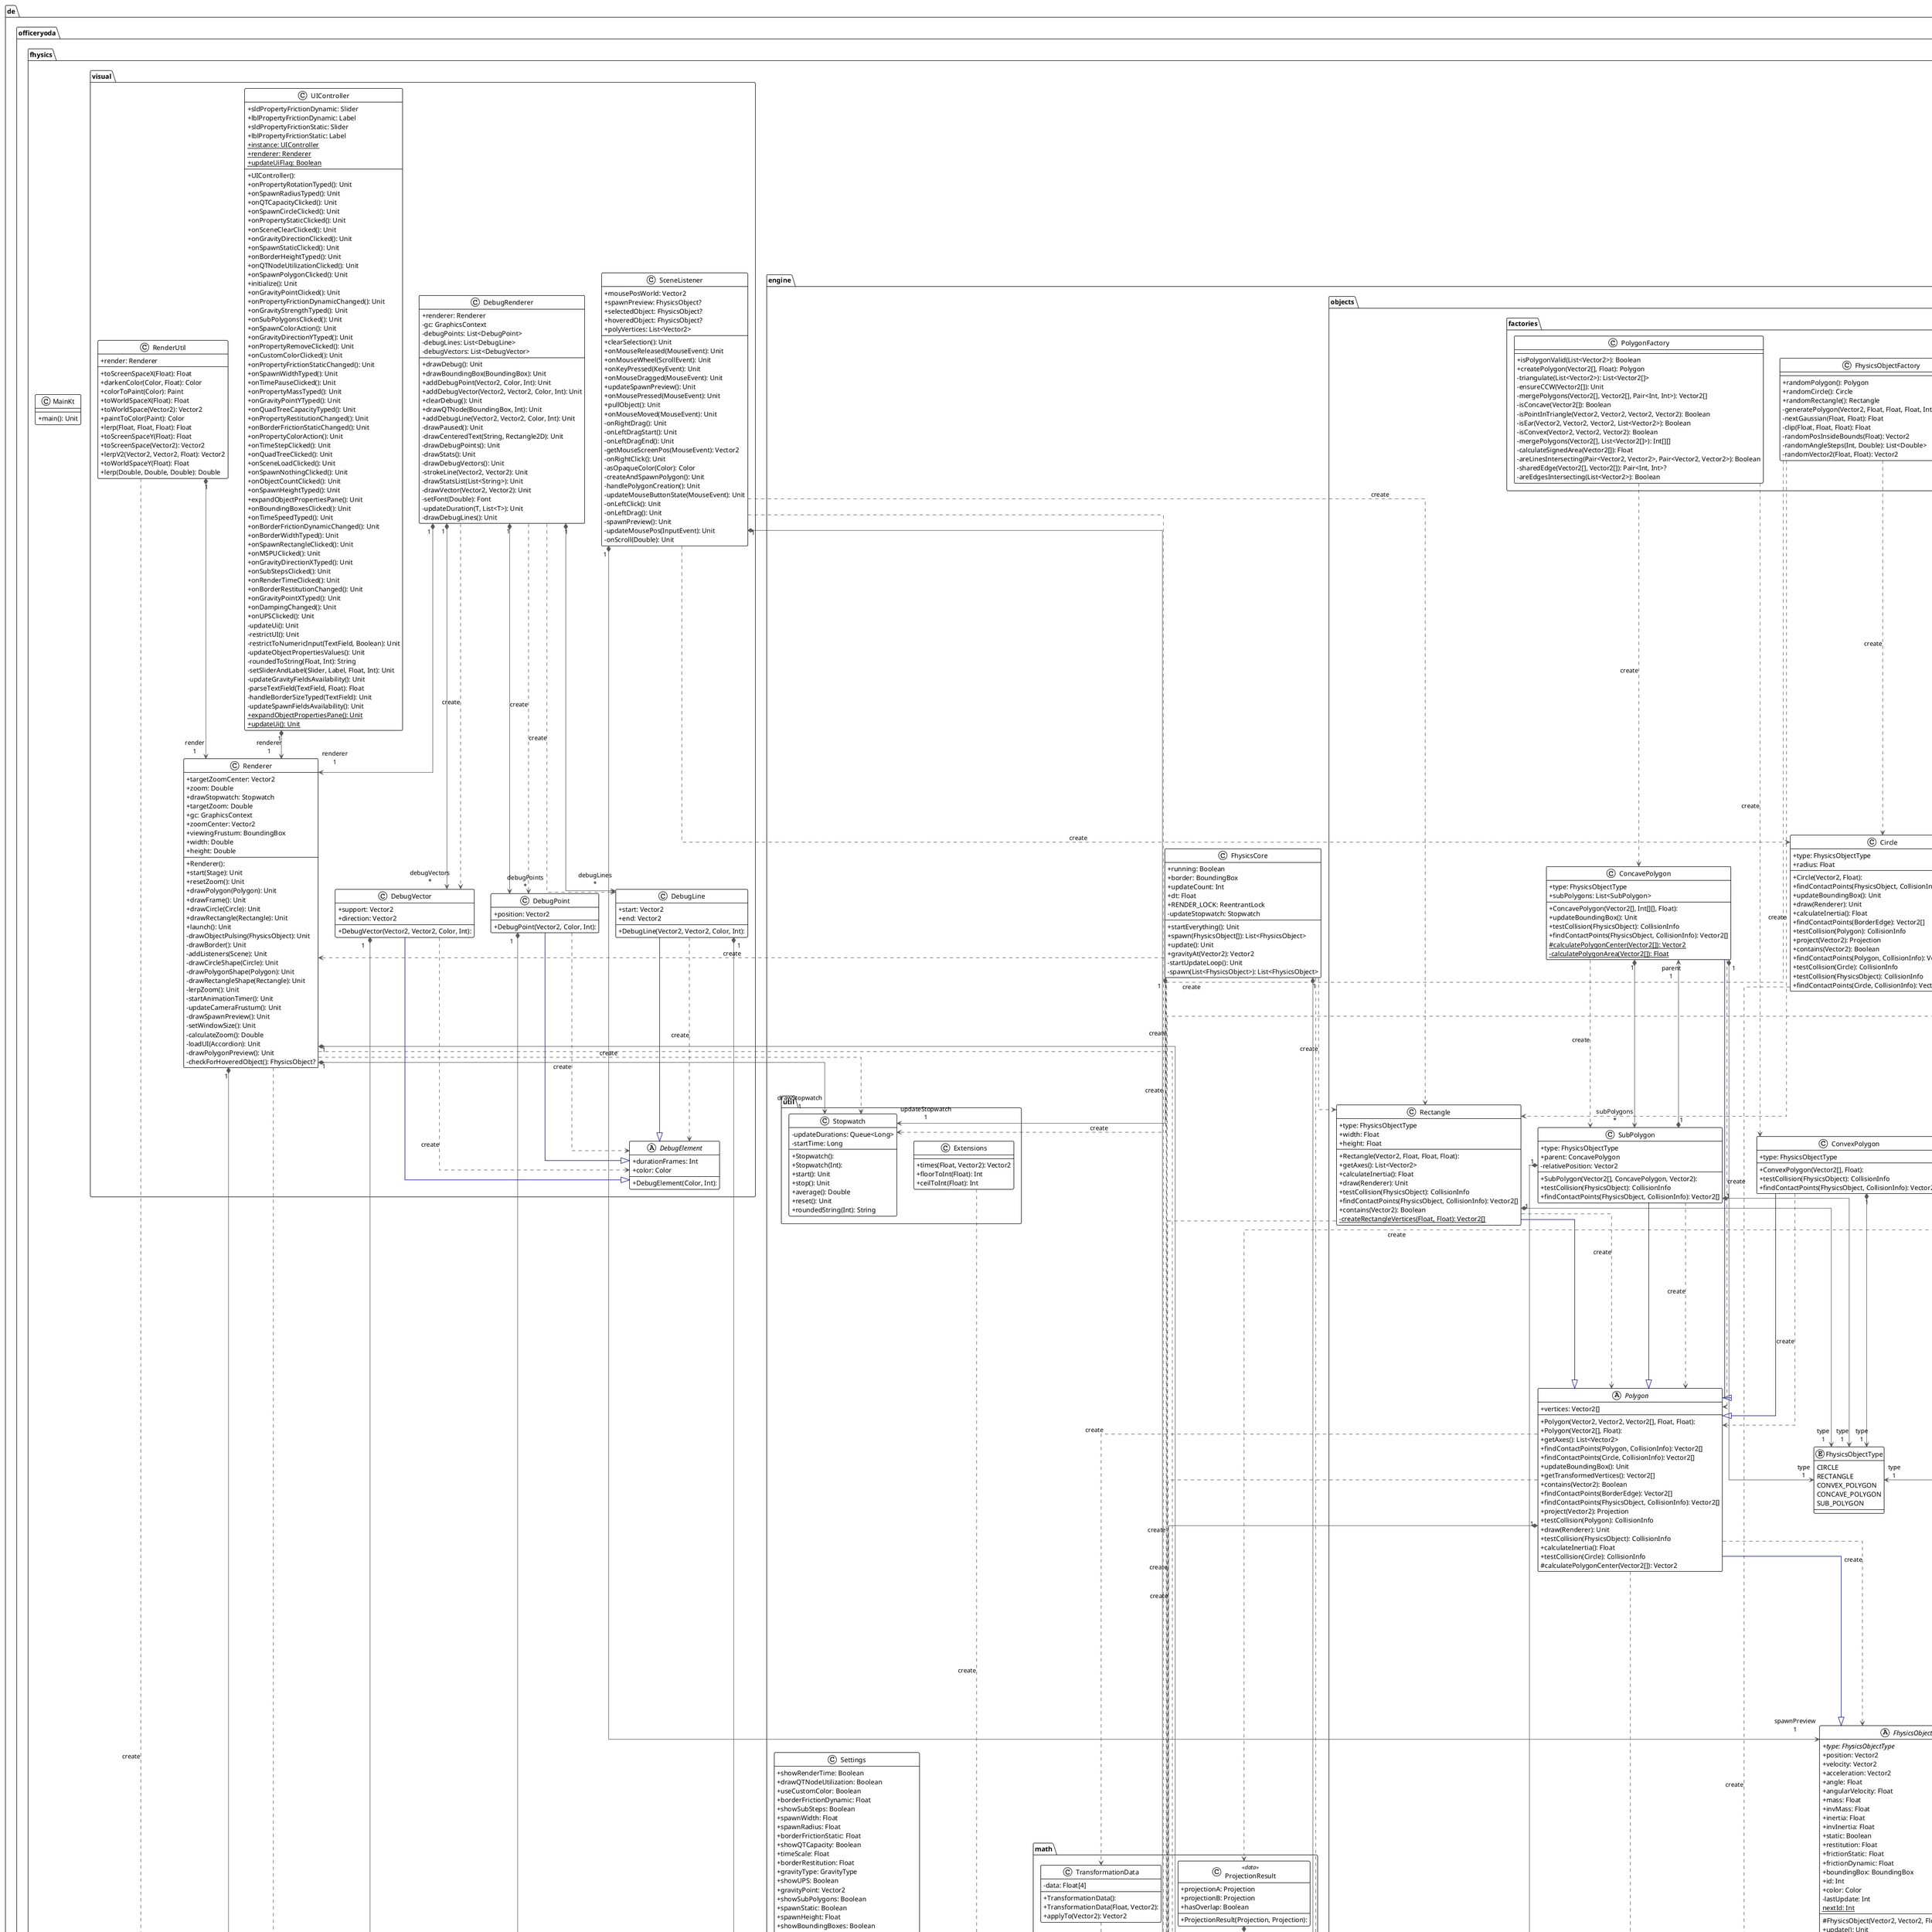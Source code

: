 @startuml

!theme plain
top to bottom direction
skinparam linetype ortho
skinparam classAttributeIconSize 0

class de.officeryoda.fhysics.engine.collision.BorderEdge << data >> {
    + normal: Vector2
    + borderPosition: Float
    + edgeCorner: Vector2
    + BorderEdge(Vector2, Float, Vector2):
    + testCollision(FhysicsObject): CollisionInfo
}

class de.officeryoda.fhysics.engine.collision.CollisionFinder {
    + testCollision(Circle, Circle): CollisionInfo
    + testCollision(Polygon, Polygon): CollisionInfo
    + testCollision(Polygon, Circle): CollisionInfo
    + getClosestPointOnLine(Vector2, Vector2, Vector2): Vector2
    - checkAxesForOverlap(List<Vector2>, Polygon, Circle): Boolean
    - testConcavePolygonCollision(ConcavePolygon, Circle): CollisionInfo
    - getUniqueAxes(Polygon, Polygon): List<Vector2>
    - testProjectionOverlap(Vector2, FhysicsObject, FhysicsObject): ProjectionResult
    - calculateOverlap(Circle, Circle, Vector2): Float
    - getClosestPoint(Polygon, Vector2): Vector2
    - findCollisionInfo(Polygon, Polygon, List<Vector2>): CollisionInfo
    - findDeepestCollision(Polygon, Polygon): CollisionInfo
    - testConcavePolygonCollision(Polygon, Polygon): CollisionInfo
}

class de.officeryoda.fhysics.engine.collision.CollisionInfo << data >> {
    + objA: FhysicsObject?
    + objB: FhysicsObject?
    + normal: Vector2
    + depth: Float
    + hasCollision: Boolean
    + CollisionInfo(FhysicsObject?, FhysicsObject?, Vector2, Float):
    + CollisionInfo():
}

class de.officeryoda.fhysics.engine.collision.CollisionSolver {
    + moveInsideBorder(FhysicsObject): Set<BorderEdge>
    + updateBorderObjects(): Unit
    + solveCollision(CollisionInfo): Unit
    + handleBorderCollisions(FhysicsObject): Unit
    - solveImpulseBorder(BorderEdge, FhysicsObject, Vector2[]): Float[]
    - solveFriction(FhysicsObject, FhysicsObject, Vector2[], Float[], Vector2): Unit
    - solveFrictionBorder(BorderEdge, FhysicsObject, Vector2[], Float[]): Unit
    - calculateFrictionMagnitude(Vector2, Vector2, FhysicsObject, FhysicsObject, Vector2, Vector2, Vector2[]): Float
    - applyImpulse(ArrayList<Vector2>, Vector2[], FhysicsObject): Unit
    - calculateImpulseMagnitude(FhysicsObject, FhysiscsObject, Vector2, Int, Float, Vector2, Vector2): Float
    - separateOverlappingObjects(CollisionInfo): Unit
    - calculateImpulseMagnitude(FhysicsObject, Vector2, Vector2, Float, Int): Float
    - calculateRelativeVelocity(FhysicsObject, FhysicsObject, Vector2, Vector2): Vector2
    - applyImpulses(ArrayList<Vector2>, Vector2[], FhysicsObject, FhysicsObject): Unit
    - solveImpulse(FhysicsObject, FhysicsObject, Vector2[], CollisionInfo): Float[]
    - processBorderContactPointsImpulse(Vector2[], FhysicsObject, Vector2, ArrayList<Vector2>): Float[]
    - applyCoulombsLaw(Float, Float, Vector2, Float, Float): Vector2
    - calculateFrictionMagnitude(Vector2, Vector2, FhysicsObject, Vector2, Vector2[]): Float
    - processObjectContactPointsImpulse(Vector2[], FhysicsObject, FhysicsObject, Vector2, ArrayList<Vector2>): Float[]
    - processObjectContactPointsFriction(Vector2[], FhysicsObject, FhysicsObject, Vector2, ArrayList<Vector2>, Float[]): Unit
    - applyFriction(ArrayList<Vector2>, FhysicsObject, Vector2[]): Unit
    - processBorderContactPointsFriction(Vector2[], FhysicsObject, Vector2, ArrayList<Vector2>, Float[]): Unit
    - clampSmallAngularVelocity(FhysicsObject): Unit
    - applyFriction(ArrayList<Vector2>, Vector2[], FhysicsObject, FhysicsObject, Float): Unit
    - calculateContactPerpendicular(Vector2, FhysicsObject): Vector2
    - solveBorderCollision(FhysicsObject, BorderEdge): Unit
}

class de.officeryoda.fhysics.engine.collision.ContactFinder {
    + findContactPoints(Circle, CollisionInfo): Vector2[]
    + findContactPoints(BorderEdge, Circle): Vector2[]
    + findContactPoints(Polygon, Polygon): Vector2[]
    + findContactPoints(BorderEdge, Polygon): Vector2[]
    + getConvexPolygons(Polygon, Polygon): Pair<List<Polygon>, List<Polygon>>
    - findConcavePolygonContactPoints(BorderEdge, ConcavePolygon): Vector2[]
    - findConcavePolygonContactPoints(Polygon, Polygon): Vector2[]
    - isNearExisting(Vector2, List<Vector2>): Boolean
    - findContactPoints(List<Polygon>, List<Polygon>): Vector2[]
    - nearlyEquals(Vector2, Vector2): Boolean
}

class de.officeryoda.fhysics.engine.datastructures.BoundingBox << data >> {
    x: Float
    y: Float
    width: Float
    height: Float
    + BoundingBox():
    + BoundingBox(Float, Float, Float, Float):
    + contains(BoundingBox): Boolean
    + overlaps(BoundingBox): Boolean
    + contains(Vector2): Boolean
    + setFromPolygon: Polygon
    + setFromCircle: Circle
}

class de.officeryoda.fhysics.engine.datastructures.IndexedFreeList<T> {
    - data: List<FreeElement<T>>
    - firstFree: Int
    + IndexedFreeList():
    + IndexedFreeList(T):
    + free(Int): Unit
    + clear(): Unit
    + get(Int): T
    + capacity(): Int
    + usedCount(): Int
    + iterator(): Iterator<T>
    + add(T): Int
    + indexOf(T): Int
}

class de.officeryoda.fhysics.engine.datastructures.FreeElement<T> << data >> {
    + element: T?
    + next: Int
    + FreeElement(T?, Int):
    + FreeElement():
}

class de.officeryoda.fhysics.engine.datastructures.QuadTree {
    + capacity: Int
    + clearFlag: Boolean
    + rebuildFlag: Boolean
    + pendingRemovals: List<FhysicsObject>
    - pendingAdditions: List<FhysicsObject>
    - MIN_SIZE: Float
    - objectLists: IndexedFreeList<List<FhysicsObject>>
    - root: QTNode
    - nodes: List<QTNode>
    - threadPool: ExecutorService
    + update(): Unit
    + insert(FhysicsObject): Unit
    + query(Vector2): FhysicsObject?
    + rebuild(): Unit
    + clear(): Unit
    + shutdownThreadPool(): Unit
    + processPendingOperations(): Unit
    + getObjectCountInChildren(QTNode): Int
    + remove(FhysicsObject): Unit
    + drawObjects(Renderer): Unit
    + drawNodes(BoundingBox): Unit
    - insertPending(): Unit
    - removeIteratively(FhysicsObject): Unit
    - insertOverlappingObjects(QTNode, QTNode): Unit
    - updateFhysicsObjects(List<FhysicsObject>): Unit
    - removePending(): Unit
    - shouldSplitNode(QTNode): Boolean
    - totalRebuild(): Unit
    - getLeafNode(Vector2): QTNode
    - queryLeafObjects(QTNode, Vector2): FhysicsObject?
    - tryCollapseBranch(QTNode): Unit
    - moveObjectsToChildren(QTNode, Int): Unit
    - addNotContainedToList(QTNode, List<FhysicsObject>): Unit
    - addOverlappingChildrenToQueue(QTNode, BoundingBox, ArrayDeque<QTNode>): Unit
    - insertIntoLeaf(FhysicsObject, QTNode): Unit
    - createChildNodes(BoundingBox): Int
    - tryInsertRebuildList(List<FhysicsObject>, QTNode): Unit
    - trySplitNode(QTNode): Unit
    - findOverlappingLeaves(BoundingBox, QTNode): List<QTNode>
    - updateLeaf(QTNode): Unit
    - insertIteratively(FhysicsObject, QTNode): Unit
    - moveObjects(QTNode, QTNode): Unit
    - getChildren(QTNode): QTNode[]
    - handleCollisions(List<FhysicsObject>): Unit
    - convertToBranch(QTNode, Int): Unit
    - collapseBranch(QTNode): Unit
}

class de.officeryoda.fhysics.engine.datastructures.QTNode << data >> {
    + bbox: BoundingBox
    + index: Int
    + objects: List<FhysicsObject>
    + isLeaf: Boolean
    + QTNode(BoundingBox):
    + convertToBranch(): Unit
    + convertToLeaf(): Unit
}

class de.officeryoda.fhysics.engine.math.Projection << data >> {
    + min: Float
    + max: Float
    + Projection(Float, Float):
    + overlaps(Projection): Boolean
}

class de.officeryoda.fhysics.engine.math.ProjectionResult << data >> {
    + projectionA: Projection
    + projectionB: Projection
    + hasOverlap: Boolean
    + ProjectionResult(Projection, Projection):
}

class de.officeryoda.fhysics.engine.math.TransformationData {
    - data: Float[4]
    + TransformationData():
    + TransformationData(Float, Vector2):
    + applyTo(Vector2): Vector2
}

class de.officeryoda.fhysics.engine.math.Vector2 << data >> {
    + x: Float
    + y: Float
    {static} ZERO: Vector2
    + Vector2(Float, Float):
    + Vector2(Float):
    + Vector2():
    + dot(Vector2): Float
    + cross(Vector2): Float
    + normalized(): Vector2
    + negate(): Unit
    + rotated(Float): Vector2
    + rotatedAround(Float, Vector2): Vector2
    + sqrDistanceTo(Vector2): Float
    + distanceTo(Vector2): Float
    + sqrMagnitude(): Float
    + magnitude(): Float
}

class de.officeryoda.fhysics.engine.objects.factories.FhysicsObjectFactory {
    + randomPolygon(): Polygon
    + randomCircle(): Circle
    + randomRectangle(): Rectangle
    - generatePolygon(Vector2, Float, Float, Float, Int): List<Vector2>
    - nextGaussian(Float, Float): Float
    - clip(Float, Float, Float): Float
    - randomPosInsideBounds(Float): Vector2
    - randomAngleSteps(Int, Double): List<Double>
    - randomVector2(Float, Float): Vector2
}

class de.officeryoda.fhysics.engine.objects.factories.PolygonFactory {
    + isPolygonValid(List<Vector2>): Boolean
    + createPolygon(Vector2[], Float): Polygon
    - triangulate(List<Vector2>): List<Vector2[]>
    - ensureCCW(Vector2[]): Unit
    - mergePolygons(Vector2[], Vector2[], Pair<Int, Int>): Vector2[]
    - isConcave(Vector2[]): Boolean
    - isPointInTriangle(Vector2, Vector2, Vector2, Vector2): Boolean
    - isEar(Vector2, Vector2, Vector2, List<Vector2>): Boolean
    - isConvex(Vector2, Vector2, Vector2): Boolean
    - mergePolygons(Vector2[], List<Vector2[]>): Int[][]
    - calculateSignedArea(Vector2[]): Float
    - areLinesIntersecting(Pair<Vector2, Vector2>, Pair<Vector2, Vector2>): Boolean
    - sharedEdge(Vector2[], Vector2[]): Pair<Int, Int>?
    - areEdgesIntersecting(List<Vector2>): Boolean
}

class de.officeryoda.fhysics.engine.objects.Circle {
    + type: FhysicsObjectType
    + radius: Float
    + Circle(Vector2, Float):
    + findContactPoints(FhysicsObject, CollisionInfo): Vector2[]
    + updateBoundingBox(): Unit
    + draw(Renderer): Unit
    + calculateInertia(): Float
    + findContactPoints(BorderEdge): Vector2[]
    + testCollision(Polygon): CollisionInfo
    + project(Vector2): Projection
    + contains(Vector2): Boolean
    + findContactPoints(Polygon, CollisionInfo): Vector2[]
    + testCollision(Circle): CollisionInfo
    + testCollision(FhysicsObject): CollisionInfo
    + findContactPoints(Circle, CollisionInfo): Vector2[]
}

class de.officeryoda.fhysics.engine.objects.ConcavePolygon {
    + type: FhysicsObjectType
    + subPolygons: List<SubPolygon>
    + ConcavePolygon(Vector2[], Int[][], Float):
    + updateBoundingBox(): Unit
    + testCollision(FhysicsObject): CollisionInfo
    + findContactPoints(FhysicsObject, CollisionInfo): Vector2[]
    {static} # calculatePolygonCenter(Vector2[]): Vector2
    {static} - calculatePolygonArea(Vector2[]): Float
}

class de.officeryoda.fhysics.engine.objects.ConvexPolygon {
    + type: FhysicsObjectType
    + ConvexPolygon(Vector2[], Float):
    + testCollision(FhysicsObject): CollisionInfo
    + findContactPoints(FhysicsObject, CollisionInfo): Vector2[]
}

abstract class de.officeryoda.fhysics.engine.objects.FhysicsObject {
    {abstract} + type: FhysicsObjectType
    + position: Vector2
    + velocity: Vector2
    + acceleration: Vector2
    + angle: Float
    + angularVelocity: Float
    + mass: Float
    + invMass: Float
    + inertia: Float
    + invInertia: Float
    + static: Boolean
    + restitution: Float
    + frictionStatic: Float
    + frictionDynamic: Float
    + boundingBox: BoundingBox
    + id: Int
    + color: Color
    - lastUpdate: Int
    {static} nextId: Int
    # FhysicsObject(Vector2, Vector2, Float, Float, Float):
    + update(): Unit
    {abstract} + project(Vector2): Projection
    {abstract} + contains(Vector2): Boolean
    {abstract} + draw(Renderer): Unit
    {abstract} + updateBoundingBox(): Unit
    {abstract} + calculateInertia(): Float
    {abstract} + findContactPoints(BorderEdge): Vector2[]
    {abstract} + findContactPoints(FhysicsObject, CollisionInfo): Vector2[]
    {abstract} + findContactPoints(Circle, CollisionInfo): Vector2[]
    {abstract} + findContactPoints(Polygon, CollisionInfo): Vector2[]
    + testCollision(BorderEdge): CollisionInfo
    {abstract} + testCollision(FhysicsObject): CollisionInfo
    {abstract} + testCollision(Circle): CollisionInfo
    {abstract} + testCollision(Polygon): CollisionInfo
    - colorFromId(): Color
}

enum de.officeryoda.fhysics.engine.objects.FhysicsObjectType {
    CIRCLE
    RECTANGLE
    CONVEX_POLYGON
    CONCAVE_POLYGON
    SUB_POLYGON
}

abstract class de.officeryoda.fhysics.engine.objects.Polygon {
    + vertices: Vector2[]
    + Polygon(Vector2, Vector2, Vector2[], Float, Float):
    + Polygon(Vector2[], Float):
    + getAxes(): List<Vector2>
    + findContactPoints(Polygon, CollisionInfo): Vector2[]
    + findContactPoints(Circle, CollisionInfo): Vector2[]
    + updateBoundingBox(): Unit
    + getTransformedVertices(): Vector2[]
    + contains(Vector2): Boolean
    + findContactPoints(BorderEdge): Vector2[]
    + findContactPoints(FhysicsObject, CollisionInfo): Vector2[]
    + project(Vector2): Projection
    + testCollision(Polygon): CollisionInfo
    + draw(Renderer): Unit
    + testCollision(FhysicsObject): CollisionInfo
    + calculateInertia(): Float
    + testCollision(Circle): CollisionInfo
    # calculatePolygonCenter(Vector2[]): Vector2
}

class de.officeryoda.fhysics.engine.objects.Rectangle {
    + type: FhysicsObjectType
    + width: Float
    + height: Float
    + Rectangle(Vector2, Float, Float, Float):
    + getAxes(): List<Vector2>
    + calculateInertia(): Float
    + draw(Renderer): Unit
    + testCollision(FhysicsObject): CollisionInfo
    + findContactPoints(FhysicsObject, CollisionInfo): Vector2[]
    + contains(Vector2): Boolean
    {static} - createRectangleVertices(Float, Float): Vector2[]
}

class de.officeryoda.fhysics.engine.objects.SubPolygon {
    + type: FhysicsObjectType
    + parent: ConcavePolygon
    - relativePosition: Vector2
    + SubPolygon(Vector2[], ConcavePolygon, Vector2):
    + testCollision(FhysicsObject): CollisionInfo
    + findContactPoints(FhysicsObject, CollisionInfo): Vector2[]
}

class de.officeryoda.fhysics.engine.util.Extensions {
    + times(Float, Vector2): Vector2
    + floorToInt(Float): Int
    + ceilToInt(Float): Int
}

class de.officeryoda.fhysics.engine.util.Stopwatch {
    - updateDurations: Queue<Long>
    - startTime: Long
    + Stopwatch():
    + Stopwatch(Int):
    + start(): Unit
    + stop(): Unit
    + average(): Double
    + reset(): Unit
    + roundedString(Int): String
}

class de.officeryoda.fhysics.engine.FhysicsCore {
    + running: Boolean
    + border: BoundingBox
    + updateCount: Int
    + dt: Float
    + RENDER_LOCK: ReentrantLock
    - updateStopwatch: Stopwatch
    + startEverything(): Unit
    + spawn(FhysicsObject[]): List<FhysicsObject>
    + update(): Unit
    + gravityAt(Vector2): Vector2
    - startUpdateLoop(): Unit
    - spawn(List<FhysicsObject>): List<FhysicsObject>
}

class de.officeryoda.fhysics.engine.SceneManager {
    + scenes: List<CustomScene>
    + loadPendingScene(): Unit
    + clearScene(): Unit
    + loadScene(String?): Unit
    - createScenes(): List<CustomScene>
}

class de.officeryoda.fhysics.engine.CustomScene << data >> {
    + name: String
    + settings: Map<String, Object>
    + objectCreation: () -> Unit
    + CustomScene(String, Map<String, Object>, () -> Unit):
    + load(): Unit
}

class de.officeryoda.fhysics.engine.Settings {
    + showRenderTime: Boolean
    + drawQTNodeUtilization: Boolean
    + useCustomColor: Boolean
    + borderFrictionDynamic: Float
    + showSubSteps: Boolean
    + spawnWidth: Float
    + spawnRadius: Float
    + borderFrictionStatic: Float
    + showQTCapacity: Boolean
    + timeScale: Float
    + borderRestitution: Float
    + gravityType: GravityType
    + showUPS: Boolean
    + gravityPoint: Vector2
    + showSubPolygons: Boolean
    + spawnStatic: Boolean
    + spawnHeight: Float
    + showBoundingBoxes: Boolean
    + damping: Float
    + spawnObjectType: SpawnObjectType
    + gravityDirection: Vector2
    + showObjectCount: Boolean
    + showMSPU: Boolean
    + spawnColor: Color
    + gravityPointStrength: Float
    + drawQuadTree: Boolean
    + setBorderProperties(Float, Float, Float): Unit
    + load(Map<String, Object>): Unit
    + loadDefault(): Unit
}

enum de.officeryoda.fhysics.engine.SpawnObjectType {
    NOTHING
    CIRCLE
    RECTANGLE
    POLYGON
}

enum de.officeryoda.fhysics.engine.GravityType {
    DIRECTIONAL
    TOWARDS_POINT
}

abstract class de.officeryoda.fhysics.visual.DebugElement {
    + durationFrames: Int
    + color: Color
    + DebugElement(Color, Int):
}

class de.officeryoda.fhysics.visual.DebugPoint {
    + position: Vector2
    + DebugPoint(Vector2, Color, Int):
}

class de.officeryoda.fhysics.visual.DebugLine {
    + start: Vector2
    + end: Vector2
    + DebugLine(Vector2, Vector2, Color, Int):
}

class de.officeryoda.fhysics.visual.DebugVector {
    + support: Vector2
    + direction: Vector2
    + DebugVector(Vector2, Vector2, Color, Int):
}

class de.officeryoda.fhysics.visual.DebugRenderer {
    + renderer: Renderer
    - gc: GraphicsContext
    - debugPoints: List<DebugPoint>
    - debugLines: List<DebugLine>
    - debugVectors: List<DebugVector>
    + drawDebug(): Unit
    + drawBoundingBox(BoundingBox): Unit
    + addDebugPoint(Vector2, Color, Int): Unit
    + addDebugVector(Vector2, Vector2, Color, Int): Unit
    + clearDebug(): Unit
    + drawQTNode(BoundingBox, Int): Unit
    + addDebugLine(Vector2, Vector2, Color, Int): Unit
    - drawPaused(): Unit
    - drawCenteredText(String, Rectangle2D): Unit
    - drawDebugPoints(): Unit
    - drawStats(): Unit
    - drawDebugVectors(): Unit
    - strokeLine(Vector2, Vector2): Unit
    - drawStatsList(List<String>): Unit
    - drawVector(Vector2, Vector2): Unit
    - setFont(Double): Font
    - updateDuration(T, List<T>): Unit
    - drawDebugLines(): Unit
}

class de.officeryoda.fhysics.visual.Renderer {
    + targetZoomCenter: Vector2
    + zoom: Double
    + drawStopwatch: Stopwatch
    + targetZoom: Double
    + gc: GraphicsContext
    + zoomCenter: Vector2
    + viewingFrustum: BoundingBox
    + width: Double
    + height: Double
    + Renderer():
    + start(Stage): Unit
    + resetZoom(): Unit
    + drawPolygon(Polygon): Unit
    + drawFrame(): Unit
    + drawCircle(Circle): Unit
    + drawRectangle(Rectangle): Unit
    + launch(): Unit
    - drawObjectPulsing(FhysicsObject): Unit
    - drawBorder(): Unit
    - addListeners(Scene): Unit
    - drawCircleShape(Circle): Unit
    - drawPolygonShape(Polygon): Unit
    - drawRectangleShape(Rectangle): Unit
    - lerpZoom(): Unit
    - startAnimationTimer(): Unit
    - updateCameraFrustum(): Unit
    - drawSpawnPreview(): Unit
    - setWindowSize(): Unit
    - calculateZoom(): Double
    - loadUI(Accordion): Unit
    - drawPolygonPreview(): Unit
    - checkForHoveredObject(): FhysicsObject?
}

class de.officeryoda.fhysics.visual.RenderUtil {
    + render: Renderer
    + toScreenSpaceX(Float): Float
    + darkenColor(Color, Float): Color
    + colorToPaint(Color): Paint
    + toWorldSpaceX(Float): Float
    + toWorldSpace(Vector2): Vector2
    + paintToColor(Paint): Color
    + lerp(Float, Float, Float): Float
    + toScreenSpaceY(Float): Float
    + toScreenSpace(Vector2): Vector2
    + lerpV2(Vector2, Vector2, Float): Vector2
    + toWorldSpaceY(Float): Float
    + lerp(Double, Double, Double): Double
}

class de.officeryoda.fhysics.visual.SceneListener {
    + mousePosWorld: Vector2
    + spawnPreview: FhysicsObject?
    + selectedObject: FhysicsObject?
    + hoveredObject: FhysicsObject?
    + polyVertices: List<Vector2>
    + clearSelection(): Unit
    + onMouseReleased(MouseEvent): Unit
    + onMouseWheel(ScrollEvent): Unit
    + onKeyPressed(KeyEvent): Unit
    + onMouseDragged(MouseEvent): Unit
    + updateSpawnPreview(): Unit
    + onMousePressed(MouseEvent): Unit
    + pullObject(): Unit
    + onMouseMoved(MouseEvent): Unit
    - onRightDrag(): Unit
    - onLeftDragStart(): Unit
    - onLeftDragEnd(): Unit
    - getMouseScreenPos(MouseEvent): Vector2
    - onRightClick(): Unit
    - asOpaqueColor(Color): Color
    - createAndSpawnPolygon(): Unit
    - handlePolygonCreation(): Unit
    - updateMouseButtonState(MouseEvent): Unit
    - onLeftClick(): Unit
    - onLeftDrag(): Unit
    - spawnPreview(): Unit
    - updateMousePos(InputEvent): Unit
    - onScroll(Double): Unit
}

class de.officeryoda.fhysics.visual.UIController {
    + sldPropertyFrictionDynamic: Slider
    + lblPropertyFrictionDynamic: Label
    + sldPropertyFrictionStatic: Slider
    + lblPropertyFrictionStatic: Label
    + {static} instance: UIController
    + {static} renderer: Renderer
    + {static} updateUiFlag: Boolean
    + UIController():
    + onPropertyRotationTyped(): Unit
    + onSpawnRadiusTyped(): Unit
    + onQTCapacityClicked(): Unit
    + onSpawnCircleClicked(): Unit
    + onPropertyStaticClicked(): Unit
    + onSceneClearClicked(): Unit
    + onGravityDirectionClicked(): Unit
    + onSpawnStaticClicked(): Unit
    + onBorderHeightTyped(): Unit
    + onQTNodeUtilizationClicked(): Unit
    + onSpawnPolygonClicked(): Unit
    + initialize(): Unit
    + onGravityPointClicked(): Unit
    + onPropertyFrictionDynamicChanged(): Unit
    + onGravityStrengthTyped(): Unit
    + onSubPolygonsClicked(): Unit
    + onSpawnColorAction(): Unit
    + onGravityDirectionYTyped(): Unit
    + onPropertyRemoveClicked(): Unit
    + onCustomColorClicked(): Unit
    + onPropertyFrictionStaticChanged(): Unit
    + onSpawnWidthTyped(): Unit
    + onTimePauseClicked(): Unit
    + onPropertyMassTyped(): Unit
    + onGravityPointYTyped(): Unit
    + onQuadTreeCapacityTyped(): Unit
    + onPropertyRestitutionChanged(): Unit
    + onBorderFrictionStaticChanged(): Unit
    + onPropertyColorAction(): Unit
    + onTimeStepClicked(): Unit
    + onQuadTreeClicked(): Unit
    + onSceneLoadClicked(): Unit
    + onSpawnNothingClicked(): Unit
    + onObjectCountClicked(): Unit
    + onSpawnHeightTyped(): Unit
    + expandObjectPropertiesPane(): Unit
    + onBoundingBoxesClicked(): Unit
    + onTimeSpeedTyped(): Unit
    + onBorderFrictionDynamicChanged(): Unit
    + onBorderWidthTyped(): Unit
    + onSpawnRectangleClicked(): Unit
    + onMSPUClicked(): Unit
    + onGravityDirectionXTyped(): Unit
    + onSubStepsClicked(): Unit
    + onRenderTimeClicked(): Unit
    + onBorderRestitutionChanged(): Unit
    + onGravityPointXTyped(): Unit
    + onDampingChanged(): Unit
    + onUPSClicked(): Unit
    - updateUi(): Unit
    - restrictUI(): Unit
    - restrictToNumericInput(TextField, Boolean): Unit
    - updateObjectPropertiesValues(): Unit
    - roundedToString(Float, Int): String
    - setSliderAndLabel(Slider, Label, Float, Int): Unit
    - updateGravityFieldsAvailability(): Unit
    - parseTextField(TextField, Float): Float
    - handleBorderSizeTyped(TextField): Unit
    - updateSpawnFieldsAvailability(): Unit
    {static} + expandObjectPropertiesPane(): Unit
    {static} + updateUi(): Unit
}

class de.officeryoda.fhysics.MainKt {
    + main(): Unit
}

Circle                         -[#000082,plain]-^  FhysicsObject
Circle                         -[#595959,dashed]->  FhysicsObject                 : "«create»"
Circle                        "1" *-[#595959,plain]-> "type\n1" FhysicsObjectType
Circle                         -[#595959,dashed]->  Projection              : "«create»"
CollisionFinder                -[#595959,dashed]->  CollisionInfo           : "«create»"
CollisionFinder                -[#595959,dashed]->  ProjectionResult        : "«create»"
CollisionSolver                -[#595959,dashed]->  BorderEdge              : "«create»"
CollisionSolver               "1" *-[#595959,plain]-> "borderObjects\n*" BorderEdge
CollisionSolver                -[#595959,dashed]->  Vector2                 : "«create»"
ConcavePolygon                "1" *-[#595959,plain]-> "type\n1" FhysicsObjectType
ConcavePolygon                 -[#000082,plain]-^  Polygon
ConcavePolygon                 -[#595959,dashed]->  Polygon                       : "«create»"
ConcavePolygon                 -[#595959,dashed]->  SubPolygon                    : "«create»"
ConcavePolygon                "1" *-[#595959,plain]-> "subPolygons\n*" SubPolygon
ContactFinder                  -[#595959,dashed]->  Vector2                 : "«create»"
ConvexPolygon                 "1" *-[#595959,plain]-> "type\n1" FhysicsObjectType
ConvexPolygon                  -[#000082,plain]-^  Polygon
ConvexPolygon                  -[#595959,dashed]->  Polygon                       : "«create»"
DebugLine                      -[#000082,plain]-^  DebugElement
DebugLine                      -[#595959,dashed]->  DebugElement                  : "«create»"
DebugLine                     "1" *-[#595959,plain]-> "start\n1" Vector2
DebugPoint                     -[#000082,plain]-^  DebugElement
DebugPoint                     -[#595959,dashed]->  DebugElement                  : "«create»"
DebugPoint                    "1" *-[#595959,plain]-> "position\n1" Vector2
DebugRenderer                 "1" *-[#595959,plain]-> "debugLines\n*" DebugLine
DebugRenderer                  -[#595959,dashed]->  DebugLine                     : "«create»"
DebugRenderer                 "1" *-[#595959,plain]-> "debugPoints\n*" DebugPoint
DebugRenderer                  -[#595959,dashed]->  DebugPoint                    : "«create»"
DebugRenderer                 "1" *-[#595959,plain]-> "debugVectors\n*" DebugVector
DebugRenderer                  -[#595959,dashed]->  DebugVector                   : "«create»"
DebugRenderer                 "1" *-[#595959,plain]-> "renderer\n1" Renderer
DebugVector                    -[#000082,plain]-^  DebugElement
DebugVector                    -[#595959,dashed]->  DebugElement                  : "«create»"
DebugVector                   "1" *-[#595959,plain]-> "support\n1" Vector2
Extensions                   -[#595959,dashed]->  Vector2                 : "«create»"
FhysicsCore                    -[#595959,dashed]->  Rectangle                     : "«create»"
FhysicsCore                    -[#595959,dashed]->  Renderer                      : "«create»"
FhysicsCore                   "1" *-[#595959,plain]-> "updateStopwatch\n1" Stopwatch
FhysicsCore                    -[#595959,dashed]->  Stopwatch                     : "«create»"
FhysicsCore                    -[#595959,dashed]->  BoundingBox             : "«create»"
FhysicsCore                   "1" *-[#595959,plain]-> "BORDER\n1" BoundingBox
FhysicsCore                    -[#595959,dashed]->  Vector2                 : "«create»"
FhysicsObject                 "1" *-[#595959,plain]-> "boundingBox\n1" BoundingBox
FhysicsObject                  -[#595959,dashed]->  BoundingBox             : "«create»"
FhysicsObject                 "1" *-[#595959,plain]-> "position\n1" Vector2
FhysicsObjectFactory           -[#595959,dashed]->  Circle                        : "«create»"
FhysicsObjectFactory           -[#595959,dashed]->  Rectangle                     : "«create»"
FhysicsObjectFactory           -[#595959,dashed]->  Vector2                 : "«create»"
IndexedFreeList                -[#595959,dashed]->  FreeElement             : "«create»"
IndexedFreeList               "1" *-[#595959,plain]-> "data\n*" FreeElement
Polygon                        -[#000082,plain]-^  FhysicsObject
Polygon                        -[#595959,dashed]->  FhysicsObject                 : "«create»"
Polygon                        -[#595959,dashed]->  TransformationData          : "«create»"
Polygon                        -[#595959,dashed]->  Projection              : "«create»"
Polygon                        -[#595959,dashed]->  Vector2                 : "«create»"
Polygon                       "1" *-[#595959,plain]-> "vertices\n*" Vector2
PolygonFactory                 -[#595959,dashed]->  ConcavePolygon                : "«create»"
PolygonFactory                 -[#595959,dashed]->  ConvexPolygon                 : "«create»"
QuadTree                      "1" *-[#595959,plain]-> "pendingAdditions\n*" FhysicsObject
QuadTree                      "1" *-[#595959,plain]-> "objectLists\n1" IndexedFreeList
QuadTree                       -[#595959,dashed]->  IndexedFreeList               : "«create»"
QuadTree                       -[#595959,dashed]->  BoundingBox             : "«create»"
QuadTree                      "1" *-[#595959,plain]-> "nodes\n*" QTNode
QuadTree                       -[#595959,dashed]->  QTNode                  : "«create»"
Rectangle                     "1" *-[#595959,plain]-> "type\n1" FhysicsObjectType
Rectangle                      -[#000082,plain]-^  Polygon
Rectangle                      -[#595959,dashed]->  Polygon                       : "«create»"
Rectangle                      -[#595959,dashed]->  Vector2                 : "«create»"
RenderUtil                    "1" *-[#595959,plain]-> "render\n1" Renderer
RenderUtil                     -[#595959,dashed]->  Vector2                 : "«create»"
Renderer                       -[#595959,dashed]->  Stopwatch                     : "«create»"
Renderer                      "1" *-[#595959,plain]-> "drawStopwatch\n1" Stopwatch
Renderer                      "1" *-[#595959,plain]-> "viewingFrustum\n1" BoundingBox
Renderer                       -[#595959,dashed]->  BoundingBox             : "«create»"
Renderer                       -[#595959,dashed]->  Vector2                 : "«create»"
Renderer                      "1" *-[#595959,plain]-> "targetZoomCenter\n1" Vector2
SceneListener                  -[#595959,dashed]->  Circle                        : "«create»"
SceneListener                 "1" *-[#595959,plain]-> "spawnPreview\n1" FhysicsObject
SceneListener                  -[#595959,dashed]->  Rectangle                     : "«create»"
SceneListener                  -[#595959,dashed]->  Vector2                 : "«create»"
SceneListener                 "1" *-[#595959,plain]-> "polyVertices\n*" Vector2
SceneManager                   -[#595959,dashed]->  CustomScene             : "«create»"
SceneManager                  "1" *-[#595959,plain]-> "scenes\n*" CustomScene
Settings                      "1" *-[#595959,plain]-> "gravityType\n1" GravityType
Settings                      "1" *-[#595959,plain]-> "spawnObjectType\n1" SpawnObjectType
Settings                      "1" *-[#595959,plain]-> "gravityDirection\n1" Vector2
Settings                       -[#595959,dashed]->  Vector2                 : "«create»"
SubPolygon                    "1" *-[#595959,plain]-> "parent\n1" ConcavePolygon
SubPolygon                    "1" *-[#595959,plain]-> "type\n1" FhysicsObjectType
SubPolygon                     -[#000082,plain]-^  Polygon
SubPolygon                     -[#595959,dashed]->  Polygon                       : "«create»"
SubPolygon                    "1" *-[#595959,plain]-> "relativePosition\n1" Vector2
TransformationData             -[#595959,dashed]->  Vector2                 : "«create»"
UIController                  "1" *-[#595959,plain]-> "renderer\n1" Renderer
BorderEdge               -[#595959,dashed]->  CollisionInfo           : "«create»"
BorderEdge              "1" *-[#595959,plain]-> "normal\n1" Vector2
CollisionInfo           "1" *-[#595959,plain]-> "objA\n1" FhysicsObject
CollisionInfo           "1" *-[#595959,plain]-> "normal\n1" Vector2
FreeElement              +-[#820000,plain]-  IndexedFreeList
ProjectionResult        "1" *-[#595959,plain]-> "projectionA\n1" Projection
QTNode                   +-[#820000,plain]-  QuadTree
QTNode                  "1" *-[#595959,plain]-> "bbox\n1" BoundingBox
@enduml
